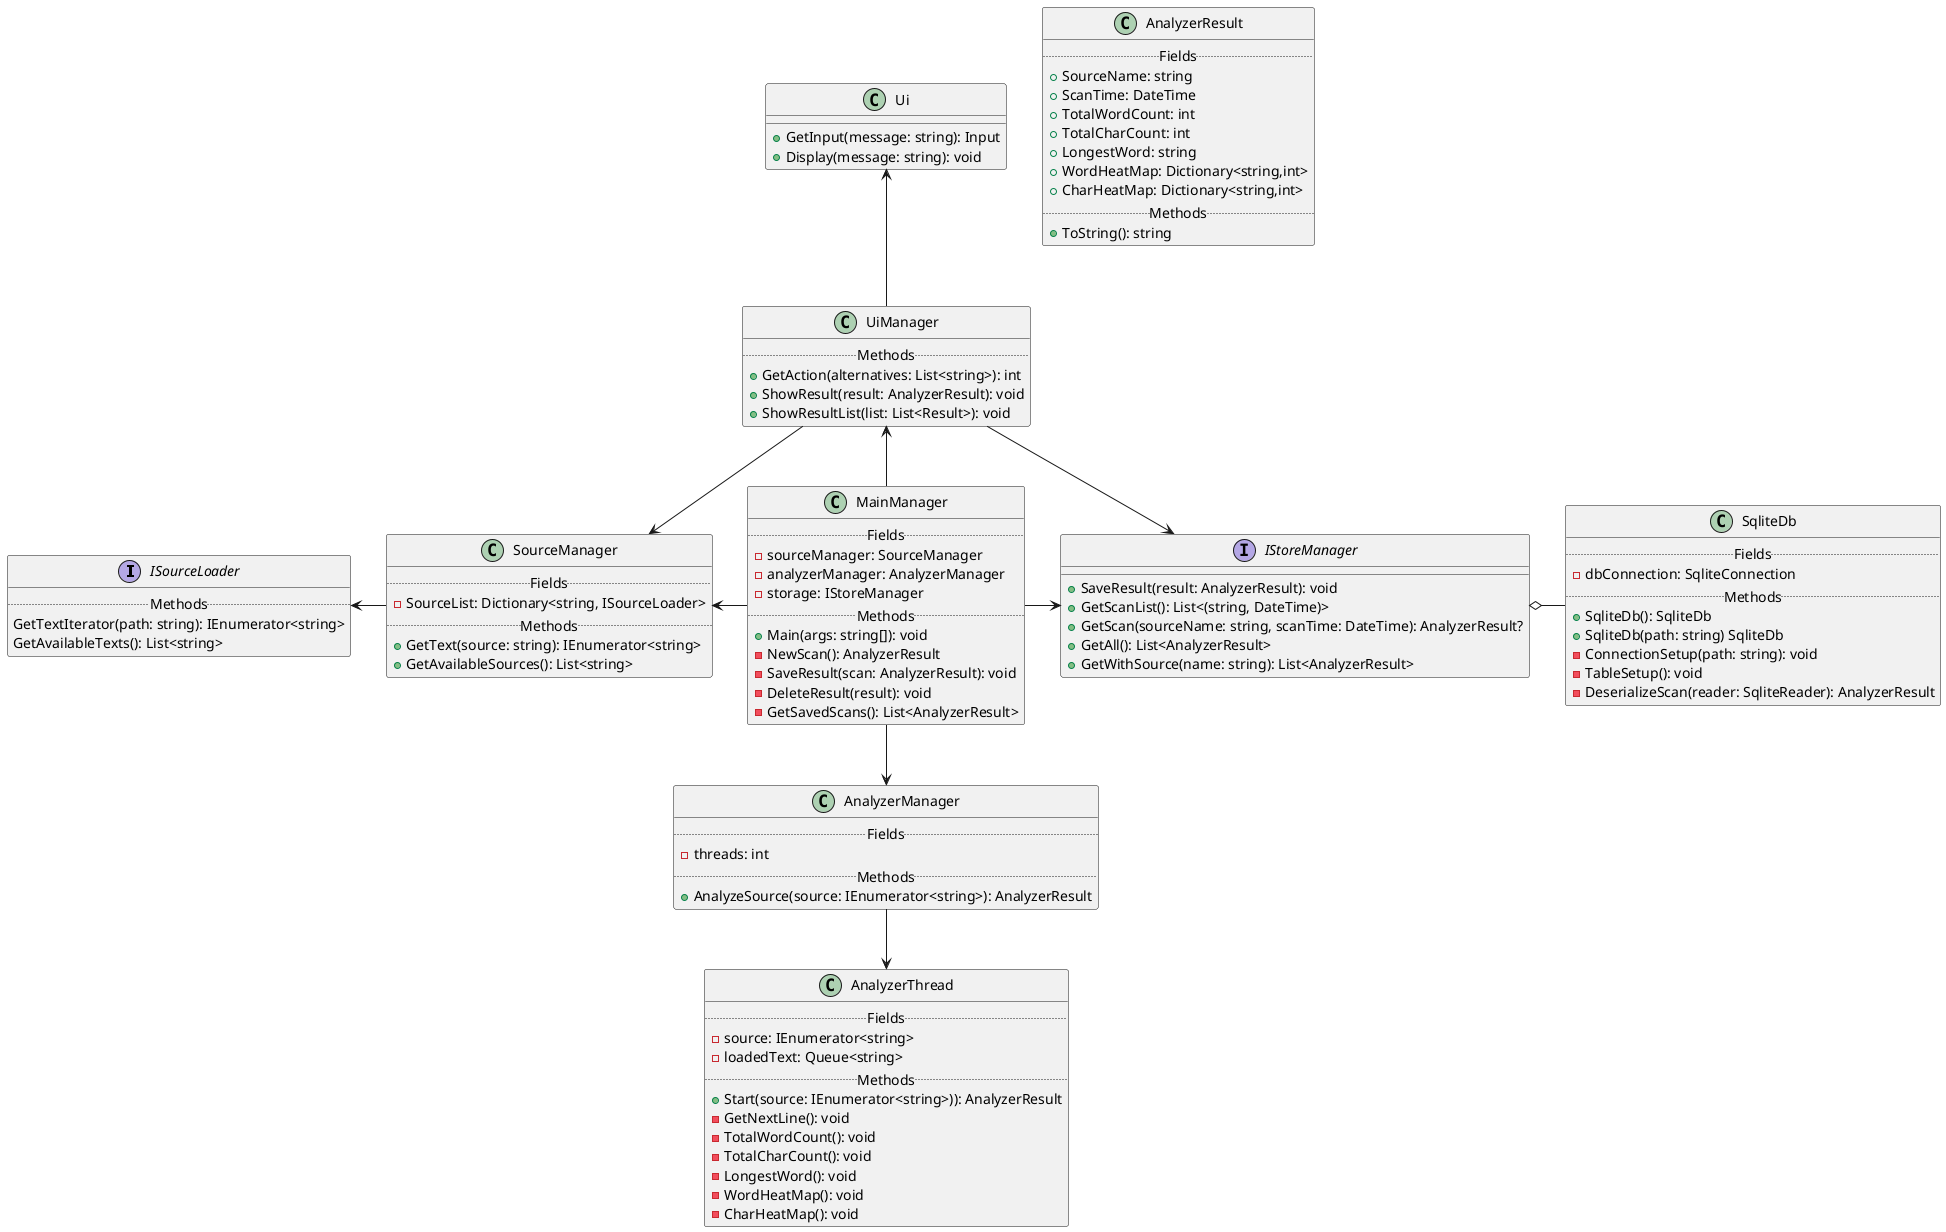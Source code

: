 @startuml
'https://plantuml.com/

'------interfaces & abstracts-------

interface ISourceLoader {
    ..Methods..
    GetTextIterator(path: string): IEnumerator<string>
    GetAvailableTexts(): List<string>
}

interface IStoreManager {
    + SaveResult(result: AnalyzerResult): void
    + GetScanList(): List<(string, DateTime)>
    + GetScan(sourceName: string, scanTime: DateTime): AnalyzerResult?
    + GetAll(): List<AnalyzerResult>
    + GetWithSource(name: string): List<AnalyzerResult>
}

'-----------classes-----------------

class AnalyzerResult {
    ..Fields..
    + SourceName: string
    + ScanTime: DateTime
    + TotalWordCount: int
    + TotalCharCount: int
    + LongestWord: string
    + WordHeatMap: Dictionary<string,int>
    + CharHeatMap: Dictionary<string,int>
    ..Methods..
    + ToString(): string
}

class MainManager {
    ..Fields..
    - sourceManager: SourceManager
    - analyzerManager: AnalyzerManager
    - storage: IStoreManager
    ..Methods..
    + Main(args: string[]): void
    - NewScan(): AnalyzerResult
    - SaveResult(scan: AnalyzerResult): void
    - DeleteResult(result): void
    - GetSavedScans(): List<AnalyzerResult>
}

class Ui {
    + GetInput(message: string): Input
    + Display(message: string): void
}

class UiManager {
    ..Methods..
    + GetAction(alternatives: List<string>): int
    + ShowResult(result: AnalyzerResult): void
    + ShowResultList(list: List<Result>): void
}

class SourceManager {
    ..Fields..
    - SourceList: Dictionary<string, ISourceLoader>
    ..Methods..
    + GetText(source: string): IEnumerator<string>
    + GetAvailableSources(): List<string> 
}

class AnalyzerManager {
    ..Fields..
    - threads: int
    ..Methods..
    + AnalyzeSource(source: IEnumerator<string>): AnalyzerResult
}

class AnalyzerThread {
    ..Fields..
    - source: IEnumerator<string>
    - loadedText: Queue<string>
    ..Methods..
    + Start(source: IEnumerator<string>)): AnalyzerResult
    - GetNextLine(): void
    - TotalWordCount(): void
    - TotalCharCount(): void
    - LongestWord(): void
    - WordHeatMap(): void
    - CharHeatMap(): void
}

class SqliteDb {
    ..Fields..
    - dbConnection: SqliteConnection
    ..Methods..
    + SqliteDb(): SqliteDb
    + SqliteDb(path: string) SqliteDb
    - ConnectionSetup(path: string): void
    - TableSetup(): void
    - DeserializeScan(reader: SqliteReader): AnalyzerResult
}

'-----------Relations------------

UiManager <-- MainManager
UiManager --> SourceManager
UiManager --> IStoreManager

Ui <-- UiManager

SourceManager <- MainManager
ISourceLoader <- SourceManager

MainManager --> AnalyzerManager
AnalyzerManager --> AnalyzerThread

MainManager -> IStoreManager
IStoreManager o- SqliteDb

@enduml